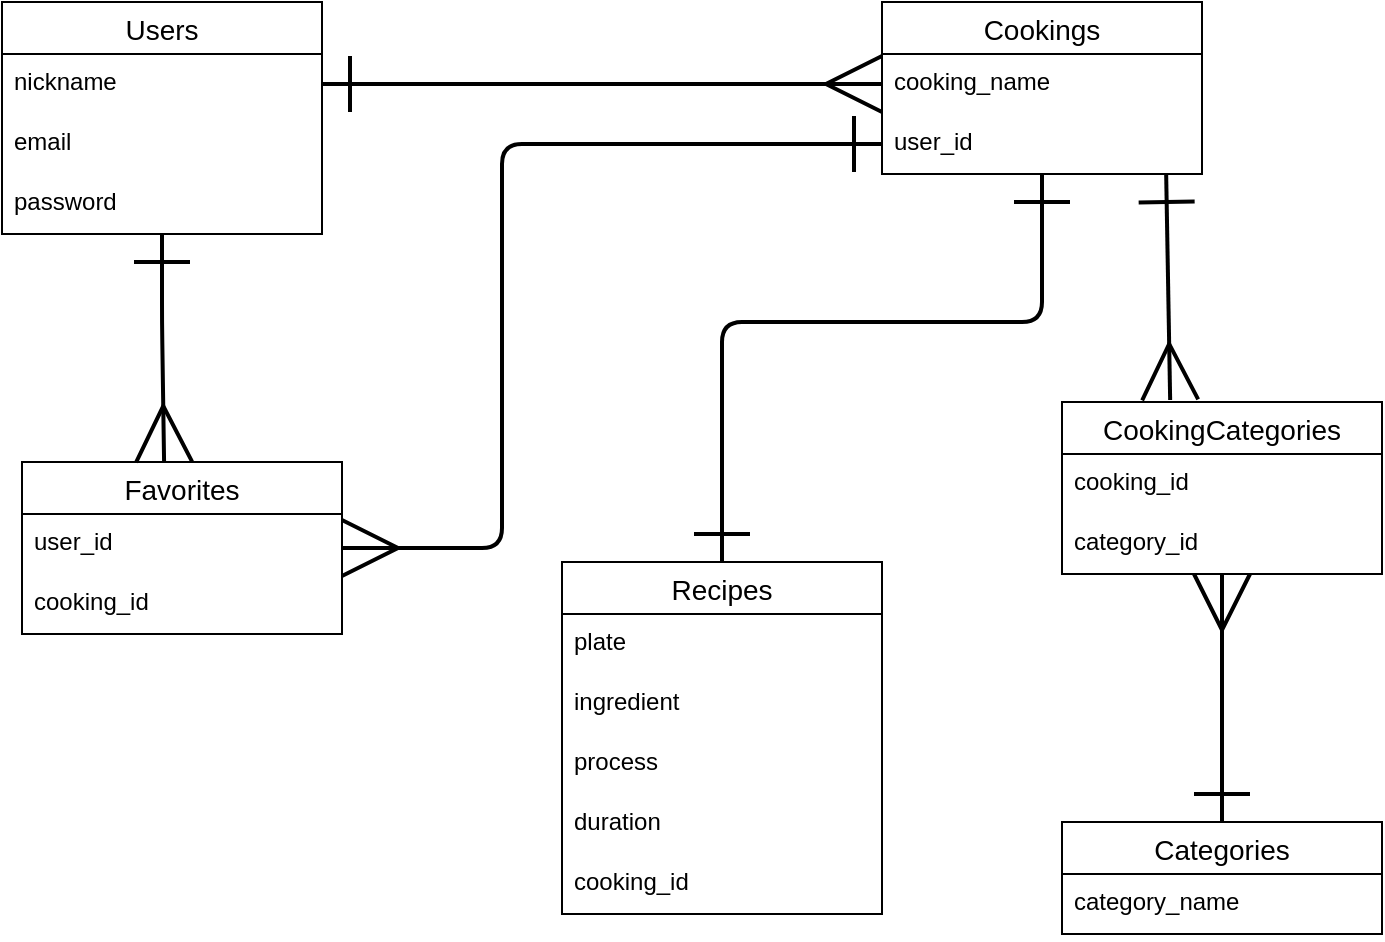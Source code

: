 <mxfile>
    <diagram id="WnNPVteLqWhj8_J3asBV" name="ページ1">
        <mxGraphModel dx="1138" dy="627" grid="1" gridSize="10" guides="1" tooltips="1" connect="1" arrows="1" fold="1" page="1" pageScale="1" pageWidth="827" pageHeight="1169" math="0" shadow="0">
            <root>
                <mxCell id="0"/>
                <mxCell id="1" parent="0"/>
                <mxCell id="2" value="Users" style="swimlane;fontStyle=0;childLayout=stackLayout;horizontal=1;startSize=26;horizontalStack=0;resizeParent=1;resizeParentMax=0;resizeLast=0;collapsible=1;marginBottom=0;align=center;fontSize=14;" parent="1" vertex="1">
                    <mxGeometry x="60" y="70" width="160" height="116" as="geometry">
                        <mxRectangle x="110" y="120" width="60" height="26" as="alternateBounds"/>
                    </mxGeometry>
                </mxCell>
                <mxCell id="3" value="nickname" style="text;strokeColor=none;fillColor=none;spacingLeft=4;spacingRight=4;overflow=hidden;rotatable=0;points=[[0,0.5],[1,0.5]];portConstraint=eastwest;fontSize=12;" parent="2" vertex="1">
                    <mxGeometry y="26" width="160" height="30" as="geometry"/>
                </mxCell>
                <mxCell id="4" value="email" style="text;strokeColor=none;fillColor=none;spacingLeft=4;spacingRight=4;overflow=hidden;rotatable=0;points=[[0,0.5],[1,0.5]];portConstraint=eastwest;fontSize=12;" parent="2" vertex="1">
                    <mxGeometry y="56" width="160" height="30" as="geometry"/>
                </mxCell>
                <mxCell id="5" value="password" style="text;strokeColor=none;fillColor=none;spacingLeft=4;spacingRight=4;overflow=hidden;rotatable=0;points=[[0,0.5],[1,0.5]];portConstraint=eastwest;fontSize=12;" parent="2" vertex="1">
                    <mxGeometry y="86" width="160" height="30" as="geometry"/>
                </mxCell>
                <mxCell id="6" value="Cookings" style="swimlane;fontStyle=0;childLayout=stackLayout;horizontal=1;startSize=26;horizontalStack=0;resizeParent=1;resizeParentMax=0;resizeLast=0;collapsible=1;marginBottom=0;align=center;fontSize=14;" parent="1" vertex="1">
                    <mxGeometry x="500" y="70" width="160" height="86" as="geometry">
                        <mxRectangle x="550" y="110" width="80" height="26" as="alternateBounds"/>
                    </mxGeometry>
                </mxCell>
                <mxCell id="7" value="cooking_name" style="text;strokeColor=none;fillColor=none;spacingLeft=4;spacingRight=4;overflow=hidden;rotatable=0;points=[[0,0.5],[1,0.5]];portConstraint=eastwest;fontSize=12;" parent="6" vertex="1">
                    <mxGeometry y="26" width="160" height="30" as="geometry"/>
                </mxCell>
                <mxCell id="22" value="user_id" style="text;strokeColor=none;fillColor=none;spacingLeft=4;spacingRight=4;overflow=hidden;rotatable=0;points=[[0,0.5],[1,0.5]];portConstraint=eastwest;fontSize=12;" parent="6" vertex="1">
                    <mxGeometry y="56" width="160" height="30" as="geometry"/>
                </mxCell>
                <mxCell id="12" style="edgeStyle=none;html=1;endArrow=ERmany;endFill=0;startArrow=ERone;startFill=0;endSize=25;startSize=25;strokeWidth=2;exitX=1;exitY=0.5;exitDx=0;exitDy=0;" parent="1" source="3" target="7" edge="1">
                    <mxGeometry relative="1" as="geometry">
                        <mxPoint x="220" y="141" as="sourcePoint"/>
                    </mxGeometry>
                </mxCell>
                <mxCell id="13" value="Favorites" style="swimlane;fontStyle=0;childLayout=stackLayout;horizontal=1;startSize=26;horizontalStack=0;resizeParent=1;resizeParentMax=0;resizeLast=0;collapsible=1;marginBottom=0;align=center;fontSize=14;" parent="1" vertex="1">
                    <mxGeometry x="70" y="300" width="160" height="86" as="geometry">
                        <mxRectangle x="320" y="340" width="90" height="26" as="alternateBounds"/>
                    </mxGeometry>
                </mxCell>
                <mxCell id="14" value="user_id" style="text;strokeColor=none;fillColor=none;spacingLeft=4;spacingRight=4;overflow=hidden;rotatable=0;points=[[0,0.5],[1,0.5]];portConstraint=eastwest;fontSize=12;" parent="13" vertex="1">
                    <mxGeometry y="26" width="160" height="30" as="geometry"/>
                </mxCell>
                <mxCell id="15" value="cooking_id" style="text;strokeColor=none;fillColor=none;spacingLeft=4;spacingRight=4;overflow=hidden;rotatable=0;points=[[0,0.5],[1,0.5]];portConstraint=eastwest;fontSize=12;" parent="13" vertex="1">
                    <mxGeometry y="56" width="160" height="30" as="geometry"/>
                </mxCell>
                <mxCell id="19" style="edgeStyle=none;html=1;exitX=0.5;exitY=1;exitDx=0;exitDy=0;startArrow=ERone;startFill=0;endArrow=ERmany;endFill=0;startSize=25;endSize=25;strokeWidth=2;entryX=0.444;entryY=0;entryDx=0;entryDy=0;entryPerimeter=0;" parent="1" source="2" target="13" edge="1">
                    <mxGeometry relative="1" as="geometry">
                        <Array as="points">
                            <mxPoint x="140" y="230"/>
                        </Array>
                        <mxPoint x="60" y="230" as="targetPoint"/>
                    </mxGeometry>
                </mxCell>
                <mxCell id="21" style="edgeStyle=none;html=1;startArrow=ERone;startFill=0;endArrow=ERmany;endFill=0;startSize=25;endSize=25;strokeWidth=2;exitX=0;exitY=0.5;exitDx=0;exitDy=0;" parent="1" source="22" target="13" edge="1">
                    <mxGeometry relative="1" as="geometry">
                        <Array as="points">
                            <mxPoint x="310" y="141"/>
                            <mxPoint x="310" y="171"/>
                            <mxPoint x="310" y="343"/>
                        </Array>
                        <mxPoint x="543" y="180" as="sourcePoint"/>
                    </mxGeometry>
                </mxCell>
                <mxCell id="29" style="edgeStyle=none;html=1;exitX=0.5;exitY=0;exitDx=0;exitDy=0;endArrow=ERone;endFill=0;startArrow=ERone;startFill=0;strokeWidth=2;endSize=25;startSize=25;" parent="1" source="23" target="22" edge="1">
                    <mxGeometry relative="1" as="geometry">
                        <Array as="points">
                            <mxPoint x="420" y="230"/>
                            <mxPoint x="580" y="230"/>
                        </Array>
                    </mxGeometry>
                </mxCell>
                <mxCell id="23" value="Recipes" style="swimlane;fontStyle=0;childLayout=stackLayout;horizontal=1;startSize=26;horizontalStack=0;resizeParent=1;resizeParentMax=0;resizeLast=0;collapsible=1;marginBottom=0;align=center;fontSize=14;" parent="1" vertex="1">
                    <mxGeometry x="340" y="350" width="160" height="176" as="geometry"/>
                </mxCell>
                <mxCell id="24" value="plate" style="text;strokeColor=none;fillColor=none;spacingLeft=4;spacingRight=4;overflow=hidden;rotatable=0;points=[[0,0.5],[1,0.5]];portConstraint=eastwest;fontSize=12;" parent="23" vertex="1">
                    <mxGeometry y="26" width="160" height="30" as="geometry"/>
                </mxCell>
                <mxCell id="25" value="ingredient" style="text;strokeColor=none;fillColor=none;spacingLeft=4;spacingRight=4;overflow=hidden;rotatable=0;points=[[0,0.5],[1,0.5]];portConstraint=eastwest;fontSize=12;" parent="23" vertex="1">
                    <mxGeometry y="56" width="160" height="30" as="geometry"/>
                </mxCell>
                <mxCell id="26" value="process" style="text;strokeColor=none;fillColor=none;spacingLeft=4;spacingRight=4;overflow=hidden;rotatable=0;points=[[0,0.5],[1,0.5]];portConstraint=eastwest;fontSize=12;" parent="23" vertex="1">
                    <mxGeometry y="86" width="160" height="30" as="geometry"/>
                </mxCell>
                <mxCell id="27" value="duration" style="text;strokeColor=none;fillColor=none;spacingLeft=4;spacingRight=4;overflow=hidden;rotatable=0;points=[[0,0.5],[1,0.5]];portConstraint=eastwest;fontSize=12;" parent="23" vertex="1">
                    <mxGeometry y="116" width="160" height="30" as="geometry"/>
                </mxCell>
                <mxCell id="28" value="cooking_id" style="text;strokeColor=none;fillColor=none;spacingLeft=4;spacingRight=4;overflow=hidden;rotatable=0;points=[[0,0.5],[1,0.5]];portConstraint=eastwest;fontSize=12;" parent="23" vertex="1">
                    <mxGeometry y="146" width="160" height="30" as="geometry"/>
                </mxCell>
                <mxCell id="31" value="Categories" style="swimlane;fontStyle=0;childLayout=stackLayout;horizontal=1;startSize=26;horizontalStack=0;resizeParent=1;resizeParentMax=0;resizeLast=0;collapsible=1;marginBottom=0;align=center;fontSize=14;" vertex="1" parent="1">
                    <mxGeometry x="590" y="480" width="160" height="56" as="geometry">
                        <mxRectangle x="550" y="110" width="80" height="26" as="alternateBounds"/>
                    </mxGeometry>
                </mxCell>
                <mxCell id="32" value="category_name" style="text;strokeColor=none;fillColor=none;spacingLeft=4;spacingRight=4;overflow=hidden;rotatable=0;points=[[0,0.5],[1,0.5]];portConstraint=eastwest;fontSize=12;" vertex="1" parent="31">
                    <mxGeometry y="26" width="160" height="30" as="geometry"/>
                </mxCell>
                <mxCell id="39" value="" style="edgeStyle=none;html=1;strokeWidth=2;endSize=25;startSize=25;endArrow=ERone;endFill=0;entryX=0.888;entryY=1;entryDx=0;entryDy=0;entryPerimeter=0;startArrow=ERmany;startFill=0;exitX=0.338;exitY=-0.012;exitDx=0;exitDy=0;exitPerimeter=0;" edge="1" parent="1" source="35" target="22">
                    <mxGeometry relative="1" as="geometry"/>
                </mxCell>
                <mxCell id="35" value="CookingCategories" style="swimlane;fontStyle=0;childLayout=stackLayout;horizontal=1;startSize=26;horizontalStack=0;resizeParent=1;resizeParentMax=0;resizeLast=0;collapsible=1;marginBottom=0;align=center;fontSize=14;" vertex="1" parent="1">
                    <mxGeometry x="590" y="270" width="160" height="86" as="geometry">
                        <mxRectangle x="550" y="110" width="80" height="26" as="alternateBounds"/>
                    </mxGeometry>
                </mxCell>
                <mxCell id="36" value="cooking_id" style="text;strokeColor=none;fillColor=none;spacingLeft=4;spacingRight=4;overflow=hidden;rotatable=0;points=[[0,0.5],[1,0.5]];portConstraint=eastwest;fontSize=12;" vertex="1" parent="35">
                    <mxGeometry y="26" width="160" height="30" as="geometry"/>
                </mxCell>
                <mxCell id="37" value="category_id" style="text;strokeColor=none;fillColor=none;spacingLeft=4;spacingRight=4;overflow=hidden;rotatable=0;points=[[0,0.5],[1,0.5]];portConstraint=eastwest;fontSize=12;" vertex="1" parent="35">
                    <mxGeometry y="56" width="160" height="30" as="geometry"/>
                </mxCell>
                <mxCell id="40" value="" style="edgeStyle=none;html=1;strokeWidth=2;endSize=25;startSize=25;endArrow=ERone;endFill=0;entryX=0.5;entryY=0;entryDx=0;entryDy=0;startArrow=ERmany;startFill=0;exitX=0.5;exitY=1;exitDx=0;exitDy=0;exitPerimeter=0;" edge="1" parent="1" source="37" target="31">
                    <mxGeometry relative="1" as="geometry">
                        <mxPoint x="654.08" y="258.968" as="sourcePoint"/>
                        <mxPoint x="652.08" y="166" as="targetPoint"/>
                    </mxGeometry>
                </mxCell>
            </root>
        </mxGraphModel>
    </diagram>
</mxfile>